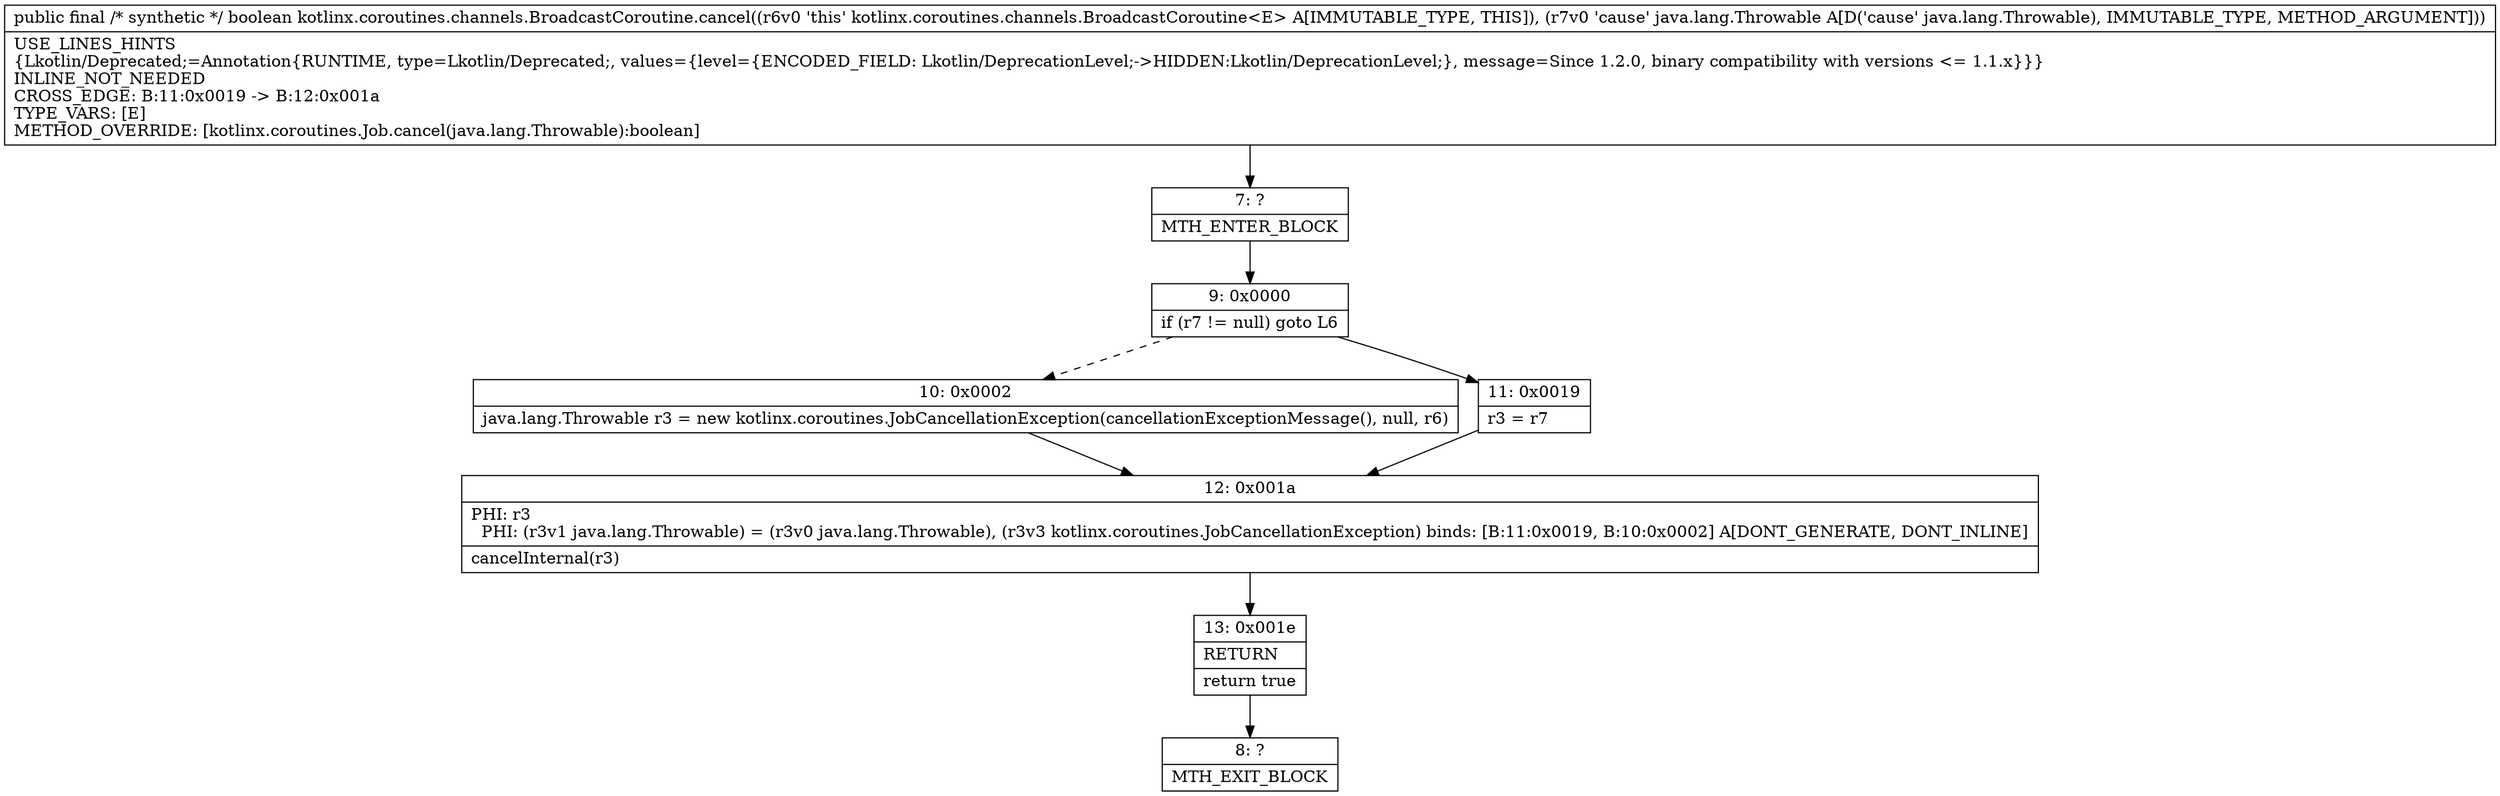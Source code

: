 digraph "CFG forkotlinx.coroutines.channels.BroadcastCoroutine.cancel(Ljava\/lang\/Throwable;)Z" {
Node_7 [shape=record,label="{7\:\ ?|MTH_ENTER_BLOCK\l}"];
Node_9 [shape=record,label="{9\:\ 0x0000|if (r7 != null) goto L6\l}"];
Node_10 [shape=record,label="{10\:\ 0x0002|java.lang.Throwable r3 = new kotlinx.coroutines.JobCancellationException(cancellationExceptionMessage(), null, r6)\l}"];
Node_12 [shape=record,label="{12\:\ 0x001a|PHI: r3 \l  PHI: (r3v1 java.lang.Throwable) = (r3v0 java.lang.Throwable), (r3v3 kotlinx.coroutines.JobCancellationException) binds: [B:11:0x0019, B:10:0x0002] A[DONT_GENERATE, DONT_INLINE]\l|cancelInternal(r3)\l}"];
Node_13 [shape=record,label="{13\:\ 0x001e|RETURN\l|return true\l}"];
Node_8 [shape=record,label="{8\:\ ?|MTH_EXIT_BLOCK\l}"];
Node_11 [shape=record,label="{11\:\ 0x0019|r3 = r7\l}"];
MethodNode[shape=record,label="{public final \/* synthetic *\/ boolean kotlinx.coroutines.channels.BroadcastCoroutine.cancel((r6v0 'this' kotlinx.coroutines.channels.BroadcastCoroutine\<E\> A[IMMUTABLE_TYPE, THIS]), (r7v0 'cause' java.lang.Throwable A[D('cause' java.lang.Throwable), IMMUTABLE_TYPE, METHOD_ARGUMENT]))  | USE_LINES_HINTS\l\{Lkotlin\/Deprecated;=Annotation\{RUNTIME, type=Lkotlin\/Deprecated;, values=\{level=\{ENCODED_FIELD: Lkotlin\/DeprecationLevel;\-\>HIDDEN:Lkotlin\/DeprecationLevel;\}, message=Since 1.2.0, binary compatibility with versions \<= 1.1.x\}\}\}\lINLINE_NOT_NEEDED\lCROSS_EDGE: B:11:0x0019 \-\> B:12:0x001a\lTYPE_VARS: [E]\lMETHOD_OVERRIDE: [kotlinx.coroutines.Job.cancel(java.lang.Throwable):boolean]\l}"];
MethodNode -> Node_7;Node_7 -> Node_9;
Node_9 -> Node_10[style=dashed];
Node_9 -> Node_11;
Node_10 -> Node_12;
Node_12 -> Node_13;
Node_13 -> Node_8;
Node_11 -> Node_12;
}

